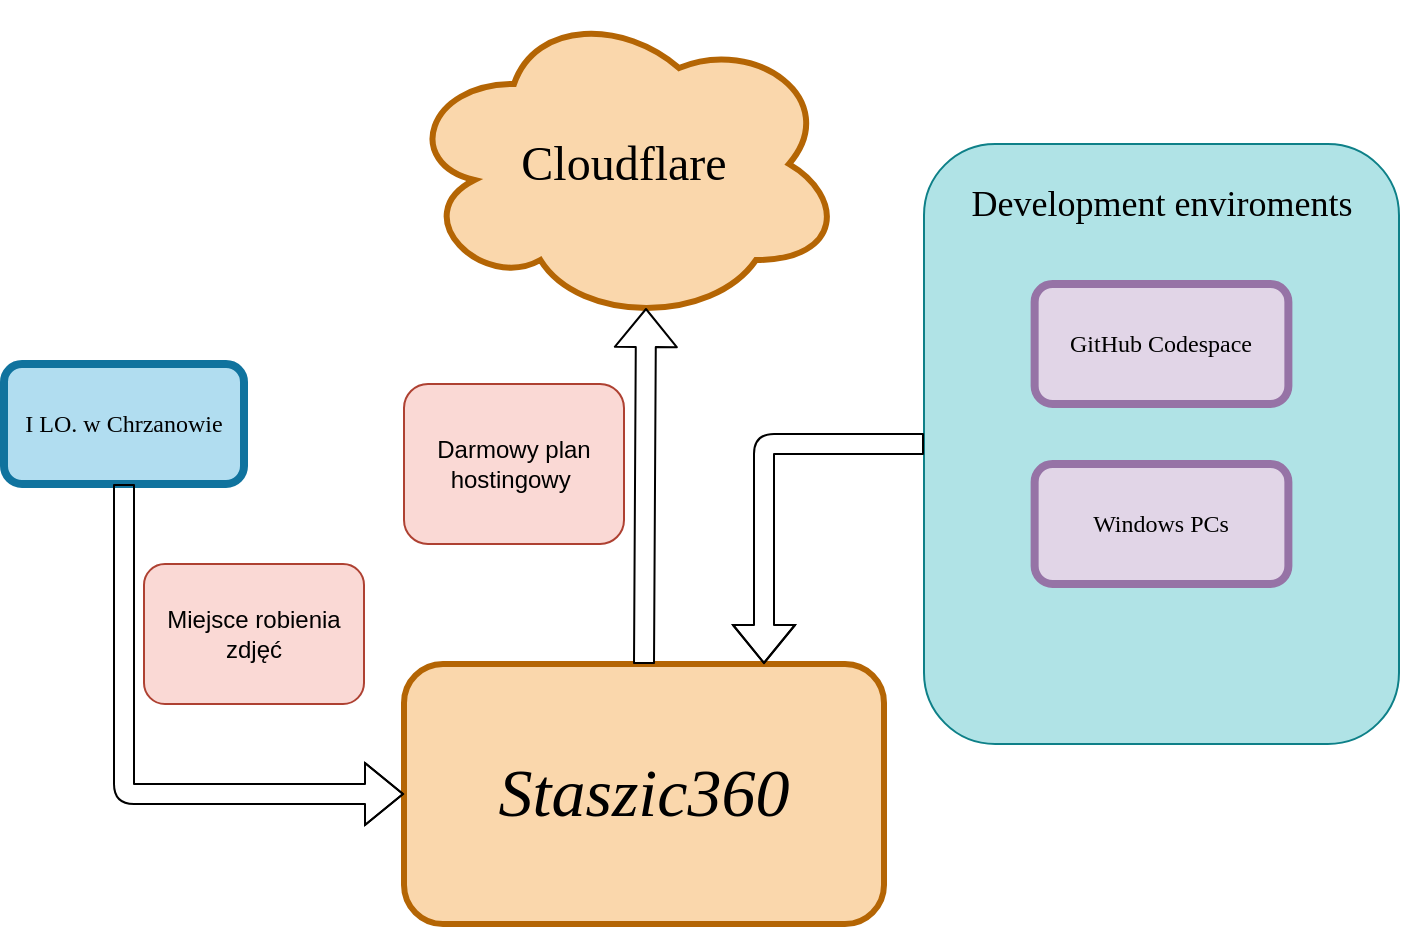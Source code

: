 <mxfile>
    <diagram id="5ULgP-g9RoujefRU-fZQ" name="Page-1">
        <mxGraphModel dx="911" dy="795" grid="1" gridSize="10" guides="1" tooltips="1" connect="1" arrows="1" fold="1" page="1" pageScale="1" pageWidth="850" pageHeight="1100" background="light-dark(#FFFFFF,#1A1A1A)" math="0" shadow="0" adaptiveColors="auto">
            <root>
                <mxCell id="0"/>
                <mxCell id="1" parent="0"/>
                <mxCell id="12" value="" style="rounded=1;whiteSpace=wrap;html=1;fillColor=#b0e3e6;strokeColor=#0e8088;" vertex="1" parent="1">
                    <mxGeometry x="470" y="100" width="237.5" height="300" as="geometry"/>
                </mxCell>
                <mxCell id="2" value="&lt;font face=&quot;Lucida Console&quot; style=&quot;font-size: 34px;&quot;&gt;&lt;i style=&quot;&quot;&gt;Staszic360&lt;/i&gt;&lt;/font&gt;" style="rounded=1;whiteSpace=wrap;html=1;fillColor=#fad7ac;strokeColor=#b46504;strokeWidth=3;" vertex="1" parent="1">
                    <mxGeometry x="210" y="360" width="240" height="130" as="geometry"/>
                </mxCell>
                <mxCell id="4" value="I LO. w Chrzanowie" style="rounded=1;whiteSpace=wrap;html=1;fillColor=#b1ddf0;strokeColor=#10739e;strokeWidth=4;fontFamily=Lucida Console;" vertex="1" parent="1">
                    <mxGeometry x="10" y="210" width="120" height="60" as="geometry"/>
                </mxCell>
                <mxCell id="5" value="" style="shape=flexArrow;endArrow=classic;html=1;entryX=0;entryY=0.5;entryDx=0;entryDy=0;exitX=0.5;exitY=1;exitDx=0;exitDy=0;" edge="1" parent="1" source="4" target="2">
                    <mxGeometry width="50" height="50" relative="1" as="geometry">
                        <mxPoint x="330" y="430" as="sourcePoint"/>
                        <mxPoint x="380" y="380" as="targetPoint"/>
                        <Array as="points">
                            <mxPoint x="70" y="425"/>
                        </Array>
                    </mxGeometry>
                </mxCell>
                <mxCell id="6" value="Miejsce robienia zdjęć" style="text;html=1;align=center;verticalAlign=middle;whiteSpace=wrap;rounded=1;fillColor=#fad9d5;strokeColor=#ae4132;" vertex="1" parent="1">
                    <mxGeometry x="80" y="310" width="110" height="70" as="geometry"/>
                </mxCell>
                <mxCell id="7" value="&lt;font style=&quot;font-size: 24px;&quot; face=&quot;Tahoma&quot;&gt;Cloudflare&lt;/font&gt;" style="ellipse;shape=cloud;whiteSpace=wrap;html=1;fillColor=#fad7ac;strokeColor=#b46504;strokeWidth=3;" vertex="1" parent="1">
                    <mxGeometry x="210" y="30" width="220" height="160" as="geometry"/>
                </mxCell>
                <mxCell id="8" value="Darmowy plan hostingowy&amp;nbsp;" style="text;html=1;align=center;verticalAlign=middle;whiteSpace=wrap;rounded=1;fillColor=#fad9d5;strokeColor=#ae4132;glass=0;shadow=0;fontFamily=Helvetica;" vertex="1" parent="1">
                    <mxGeometry x="210" y="220" width="110" height="80" as="geometry"/>
                </mxCell>
                <mxCell id="10" value="" style="shape=flexArrow;endArrow=classic;html=1;entryX=0.55;entryY=0.95;entryDx=0;entryDy=0;entryPerimeter=0;exitX=0.5;exitY=0;exitDx=0;exitDy=0;fillColor=#FFFFFF;" edge="1" parent="1" source="2" target="7">
                    <mxGeometry width="50" height="50" relative="1" as="geometry">
                        <mxPoint x="310" y="300" as="sourcePoint"/>
                        <mxPoint x="360" y="250" as="targetPoint"/>
                    </mxGeometry>
                </mxCell>
                <mxCell id="11" value="&lt;font face=&quot;Lucida Console&quot;&gt;GitHub Codespace&lt;/font&gt;" style="rounded=1;whiteSpace=wrap;html=1;fillColor=#e1d5e7;strokeColor=#9673a6;strokeWidth=4;" vertex="1" parent="1">
                    <mxGeometry x="525.32" y="170" width="126.87" height="60" as="geometry"/>
                </mxCell>
                <mxCell id="13" value="&lt;font face=&quot;Lucida Console&quot;&gt;Development enviroments&lt;/font&gt;" style="text;html=1;align=center;verticalAlign=middle;whiteSpace=wrap;rounded=0;fontSize=18;" vertex="1" parent="1">
                    <mxGeometry x="475" y="80" width="227.5" height="100" as="geometry"/>
                </mxCell>
                <mxCell id="14" value="&lt;font face=&quot;Lucida Console&quot;&gt;Windows PCs&lt;/font&gt;" style="rounded=1;whiteSpace=wrap;html=1;fillColor=#e1d5e7;strokeColor=#9673a6;strokeWidth=4;" vertex="1" parent="1">
                    <mxGeometry x="525.32" y="260" width="126.87" height="60" as="geometry"/>
                </mxCell>
                <mxCell id="15" value="" style="shape=flexArrow;endArrow=classic;html=1;entryX=0.75;entryY=0;entryDx=0;entryDy=0;exitX=0;exitY=0.5;exitDx=0;exitDy=0;" edge="1" parent="1" source="12" target="2">
                    <mxGeometry width="50" height="50" relative="1" as="geometry">
                        <mxPoint x="390" y="290" as="sourcePoint"/>
                        <mxPoint x="440" y="240" as="targetPoint"/>
                        <Array as="points">
                            <mxPoint x="390" y="250"/>
                        </Array>
                    </mxGeometry>
                </mxCell>
            </root>
        </mxGraphModel>
    </diagram>
</mxfile>